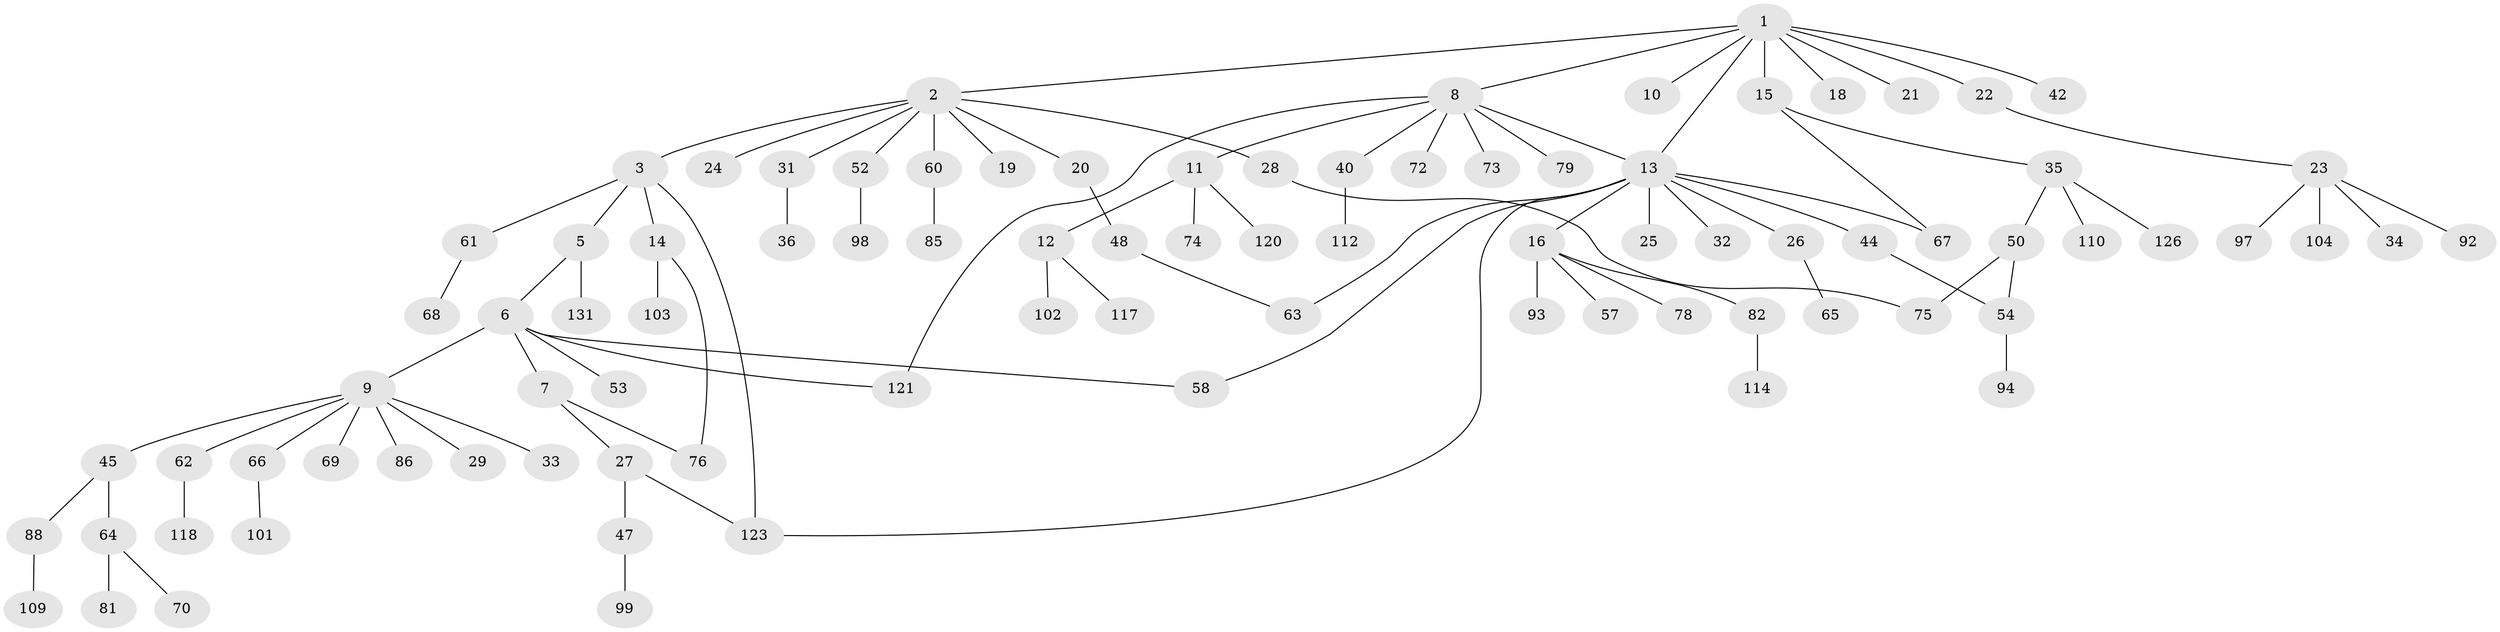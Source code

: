 // original degree distribution, {6: 0.03787878787878788, 4: 0.08333333333333333, 5: 0.022727272727272728, 3: 0.12121212121212122, 1: 0.45454545454545453, 8: 0.007575757575757576, 7: 0.007575757575757576, 2: 0.26515151515151514}
// Generated by graph-tools (version 1.1) at 2025/41/03/06/25 10:41:30]
// undirected, 89 vertices, 98 edges
graph export_dot {
graph [start="1"]
  node [color=gray90,style=filled];
  1 [super="+4"];
  2 [super="+17"];
  3 [super="+59"];
  5;
  6 [super="+89"];
  7 [super="+91"];
  8 [super="+38"];
  9 [super="+55"];
  10;
  11 [super="+115"];
  12 [super="+96"];
  13 [super="+37"];
  14 [super="+119"];
  15 [super="+116"];
  16 [super="+56"];
  18;
  19 [super="+122"];
  20;
  21 [super="+41"];
  22;
  23 [super="+84"];
  24 [super="+46"];
  25;
  26 [super="+108"];
  27 [super="+30"];
  28 [super="+49"];
  29;
  31;
  32;
  33;
  34;
  35 [super="+77"];
  36 [super="+39"];
  40 [super="+43"];
  42 [super="+71"];
  44 [super="+100"];
  45 [super="+51"];
  47 [super="+90"];
  48 [super="+130"];
  50 [super="+111"];
  52 [super="+80"];
  53;
  54;
  57;
  58 [super="+129"];
  60;
  61;
  62 [super="+87"];
  63 [super="+105"];
  64;
  65;
  66 [super="+95"];
  67;
  68 [super="+127"];
  69;
  70;
  72 [super="+132"];
  73 [super="+113"];
  74;
  75 [super="+83"];
  76 [super="+124"];
  78;
  79 [super="+106"];
  81;
  82;
  85;
  86;
  88;
  92;
  93;
  94 [super="+107"];
  97 [super="+125"];
  98;
  99;
  101;
  102;
  103;
  104;
  109;
  110;
  112;
  114 [super="+128"];
  117;
  118;
  120;
  121;
  123;
  126;
  131;
  1 -- 2;
  1 -- 10;
  1 -- 15;
  1 -- 18;
  1 -- 22;
  1 -- 21;
  1 -- 8;
  1 -- 42;
  1 -- 13;
  2 -- 3;
  2 -- 28;
  2 -- 19;
  2 -- 20;
  2 -- 52;
  2 -- 24;
  2 -- 60;
  2 -- 31;
  3 -- 5;
  3 -- 14;
  3 -- 123;
  3 -- 61;
  5 -- 6;
  5 -- 131;
  6 -- 7;
  6 -- 9;
  6 -- 53;
  6 -- 121;
  6 -- 58;
  7 -- 27;
  7 -- 76;
  8 -- 11;
  8 -- 73;
  8 -- 121;
  8 -- 13;
  8 -- 40;
  8 -- 72;
  8 -- 79;
  9 -- 29;
  9 -- 33;
  9 -- 45;
  9 -- 66;
  9 -- 62;
  9 -- 69;
  9 -- 86;
  11 -- 12;
  11 -- 74;
  11 -- 120;
  12 -- 102;
  12 -- 117;
  13 -- 16;
  13 -- 25;
  13 -- 26;
  13 -- 32;
  13 -- 67;
  13 -- 58;
  13 -- 123;
  13 -- 44;
  13 -- 63;
  14 -- 103;
  14 -- 76;
  15 -- 35;
  15 -- 67;
  16 -- 57;
  16 -- 82;
  16 -- 93;
  16 -- 78;
  20 -- 48;
  22 -- 23;
  23 -- 34;
  23 -- 92;
  23 -- 97;
  23 -- 104;
  26 -- 65;
  27 -- 123;
  27 -- 47;
  28 -- 75;
  31 -- 36;
  35 -- 50;
  35 -- 110;
  35 -- 126;
  40 -- 112;
  44 -- 54;
  45 -- 64;
  45 -- 88;
  47 -- 99;
  48 -- 63;
  50 -- 75;
  50 -- 54;
  52 -- 98;
  54 -- 94;
  60 -- 85;
  61 -- 68;
  62 -- 118;
  64 -- 70;
  64 -- 81;
  66 -- 101;
  82 -- 114;
  88 -- 109;
}
